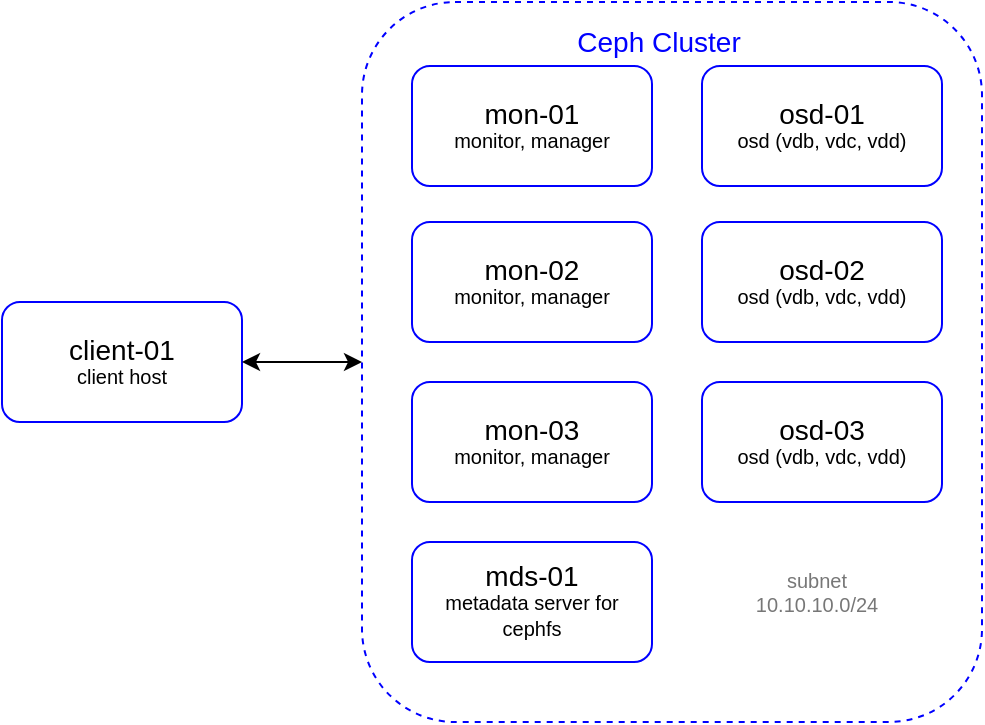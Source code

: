 <mxfile version="15.1.3" type="device"><diagram id="4IggmmZwFg4Mkd-BrONc" name="Страница 1"><mxGraphModel dx="596" dy="350" grid="1" gridSize="10" guides="1" tooltips="1" connect="1" arrows="1" fold="1" page="1" pageScale="1" pageWidth="600" pageHeight="300" math="0" shadow="0"><root><mxCell id="0"/><mxCell id="1" parent="0"/><mxCell id="mO8OnA1qE3qP-K9DJvxi-1" value="" style="rounded=1;whiteSpace=wrap;html=1;strokeColor=#0000FF;dashed=1;fillColor=none;" parent="1" vertex="1"><mxGeometry x="430" width="310" height="360" as="geometry"/></mxCell><mxCell id="Nk4rxEVuKk_PFZayKbhd-2" value="&lt;p style=&quot;line-height: 100%&quot;&gt;&lt;font&gt;&lt;span style=&quot;font-size: 14px&quot;&gt;mds-01&lt;br&gt;&lt;/span&gt;&lt;/font&gt;&lt;span style=&quot;font-size: 10px&quot;&gt;metadata server for cephfs&lt;/span&gt;&lt;br&gt;&lt;/p&gt;" style="rounded=1;whiteSpace=wrap;html=1;strokeColor=#0000FF;" parent="1" vertex="1"><mxGeometry x="455" y="270" width="120" height="60" as="geometry"/></mxCell><mxCell id="Nk4rxEVuKk_PFZayKbhd-4" value="&lt;p style=&quot;line-height: 100%&quot;&gt;&lt;span style=&quot;font-size: 14px&quot;&gt;mon-01&lt;/span&gt;&lt;br&gt;&lt;span style=&quot;font-size: 10px&quot;&gt;monitor, manager&lt;/span&gt;&lt;/p&gt;" style="rounded=1;whiteSpace=wrap;html=1;strokeColor=#0000FF;" parent="1" vertex="1"><mxGeometry x="455" y="32" width="120" height="60" as="geometry"/></mxCell><mxCell id="Nk4rxEVuKk_PFZayKbhd-6" value="&lt;p style=&quot;line-height: 100%&quot;&gt;&lt;span style=&quot;font-size: 14px&quot;&gt;client-01&lt;/span&gt;&lt;br&gt;&lt;span style=&quot;font-size: 10px&quot;&gt;client host&lt;/span&gt;&lt;/p&gt;" style="rounded=1;whiteSpace=wrap;html=1;strokeColor=#0000FF;" parent="1" vertex="1"><mxGeometry x="250" y="150" width="120" height="60" as="geometry"/></mxCell><mxCell id="mSui1N4ihssYe-xkSYdv-1" value="&lt;p style=&quot;line-height: 100%&quot;&gt;&lt;span style=&quot;font-size: 14px&quot;&gt;mon-03&lt;/span&gt;&lt;br&gt;&lt;span style=&quot;font-size: 10px&quot;&gt;monitor, manager&lt;/span&gt;&lt;/p&gt;" style="rounded=1;whiteSpace=wrap;html=1;strokeColor=#0000FF;" parent="1" vertex="1"><mxGeometry x="455" y="190" width="120" height="60" as="geometry"/></mxCell><mxCell id="mSui1N4ihssYe-xkSYdv-4" value="&lt;font style=&quot;font-size: 10px&quot;&gt;subnet&lt;br&gt;10.10.10.0/24&lt;/font&gt;" style="edgeLabel;html=1;align=center;verticalAlign=middle;resizable=0;points=[];fontSize=8;fontColor=#777777;rotation=0;" parent="1" vertex="1" connectable="0"><mxGeometry x="660" y="290" as="geometry"><mxPoint x="-3" y="5" as="offset"/></mxGeometry></mxCell><mxCell id="-WRoGn8kwcu14axJvP3w-6" value="" style="endArrow=classic;startArrow=classic;html=1;rounded=1;entryX=0;entryY=0.5;entryDx=0;entryDy=0;exitX=1;exitY=0.5;exitDx=0;exitDy=0;" parent="1" source="Nk4rxEVuKk_PFZayKbhd-6" target="mO8OnA1qE3qP-K9DJvxi-1" edge="1"><mxGeometry width="50" height="50" relative="1" as="geometry"><mxPoint x="220" y="390" as="sourcePoint"/><mxPoint x="430" y="220" as="targetPoint"/></mxGeometry></mxCell><mxCell id="-WRoGn8kwcu14axJvP3w-9" value="&lt;p style=&quot;line-height: 100%&quot;&gt;&lt;span style=&quot;font-size: 14px&quot;&gt;mon-02&lt;/span&gt;&lt;br&gt;&lt;span style=&quot;font-size: 10px&quot;&gt;monitor, manager&lt;/span&gt;&lt;/p&gt;" style="rounded=1;whiteSpace=wrap;html=1;strokeColor=#0000FF;" parent="1" vertex="1"><mxGeometry x="455" y="110" width="120" height="60" as="geometry"/></mxCell><mxCell id="q85gnG0CihK2C5Sx0KsL-1" value="&lt;p style=&quot;line-height: 100%&quot;&gt;&lt;font&gt;&lt;span style=&quot;font-size: 14px&quot;&gt;osd-02&lt;br&gt;&lt;/span&gt;&lt;/font&gt;&lt;span style=&quot;font-size: 10px&quot;&gt;osd (vdb, vdc, vdd)&lt;/span&gt;&lt;/p&gt;" style="rounded=1;whiteSpace=wrap;html=1;strokeColor=#0000FF;" parent="1" vertex="1"><mxGeometry x="600" y="110" width="120" height="60" as="geometry"/></mxCell><mxCell id="q85gnG0CihK2C5Sx0KsL-2" value="&lt;p style=&quot;line-height: 100%&quot;&gt;&lt;font&gt;&lt;span style=&quot;font-size: 14px&quot;&gt;osd-01&lt;br&gt;&lt;/span&gt;&lt;/font&gt;&lt;span style=&quot;font-size: 10px&quot;&gt;osd (vdb, vdc, vdd)&lt;/span&gt;&lt;/p&gt;" style="rounded=1;whiteSpace=wrap;html=1;strokeColor=#0000FF;" parent="1" vertex="1"><mxGeometry x="600" y="32" width="120" height="60" as="geometry"/></mxCell><mxCell id="q85gnG0CihK2C5Sx0KsL-3" value="&lt;p style=&quot;line-height: 100%&quot;&gt;&lt;font&gt;&lt;span style=&quot;font-size: 14px&quot;&gt;osd-03&lt;br&gt;&lt;/span&gt;&lt;/font&gt;&lt;span style=&quot;font-size: 10px&quot;&gt;osd (vdb, vdc, vdd)&lt;/span&gt;&lt;/p&gt;" style="rounded=1;whiteSpace=wrap;html=1;strokeColor=#0000FF;" parent="1" vertex="1"><mxGeometry x="600" y="190" width="120" height="60" as="geometry"/></mxCell><mxCell id="mO8OnA1qE3qP-K9DJvxi-2" value="&lt;font color=&quot;#0000ff&quot; style=&quot;font-size: 14px&quot;&gt;Ceph Cluster&lt;/font&gt;" style="edgeLabel;html=1;align=center;verticalAlign=middle;resizable=0;points=[];fontSize=8;fontColor=#777777;" parent="1" vertex="1" connectable="0"><mxGeometry x="575.002" y="19.995" as="geometry"><mxPoint x="3" as="offset"/></mxGeometry></mxCell></root></mxGraphModel></diagram></mxfile>